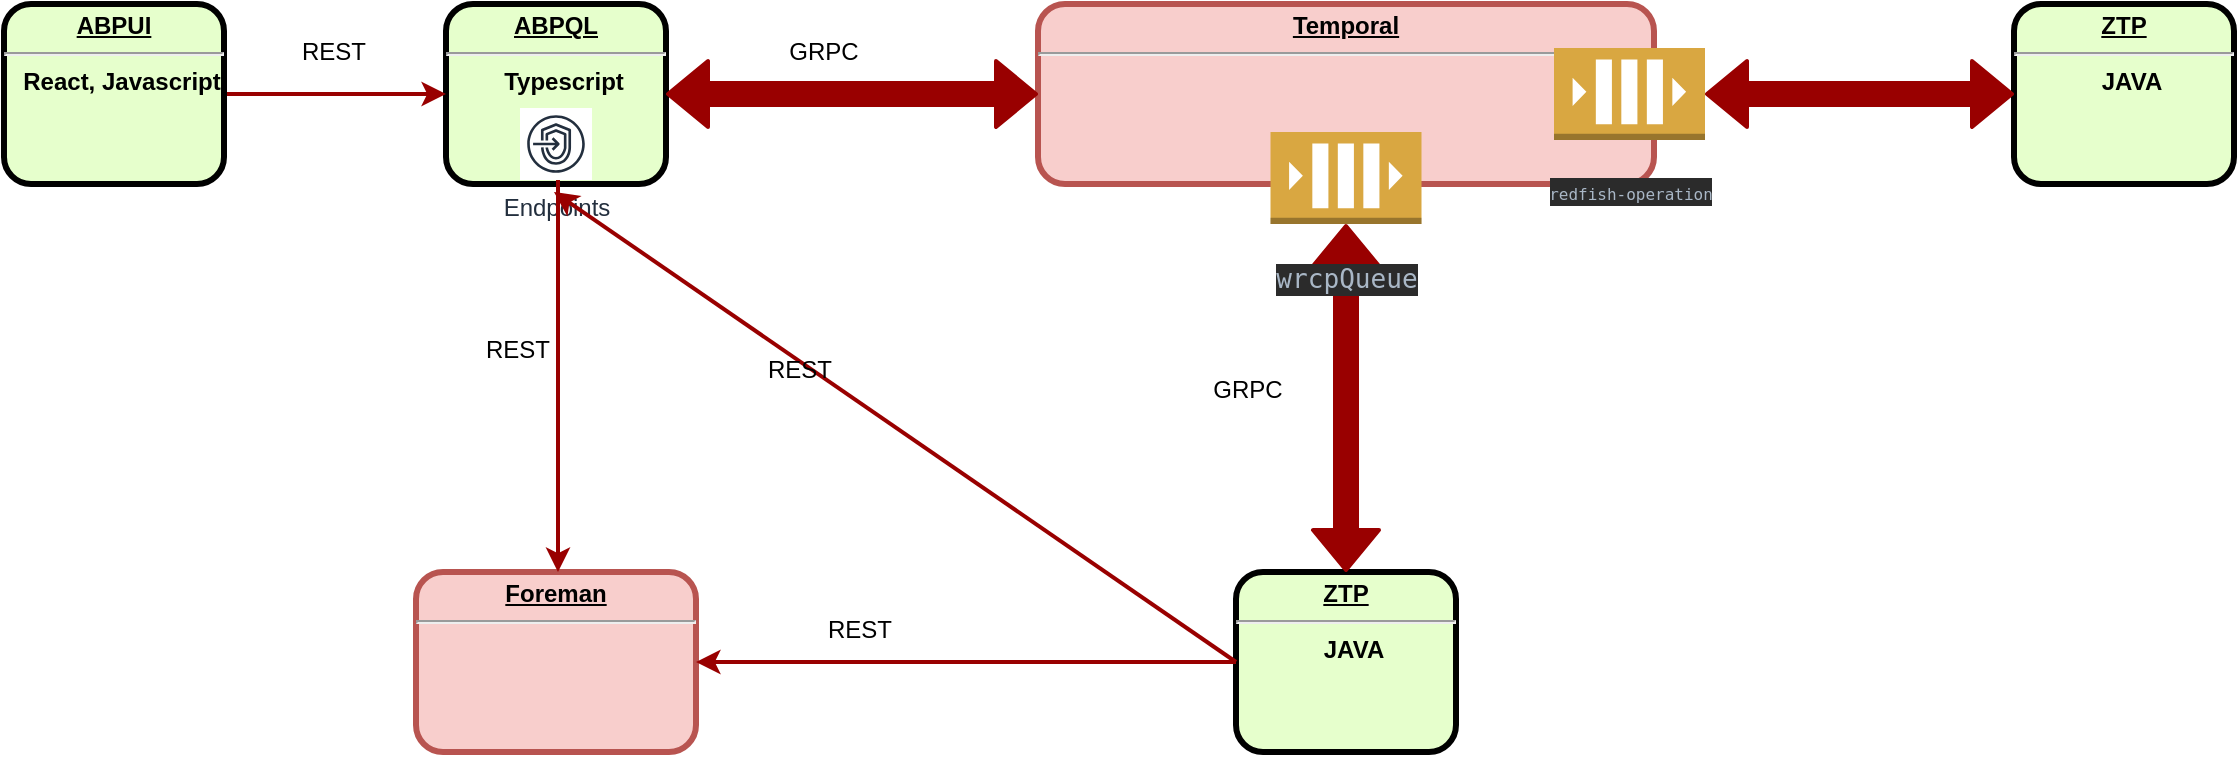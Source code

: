 <mxfile version="21.6.9" type="github">
  <diagram name="Page-1" id="c7558073-3199-34d8-9f00-42111426c3f3">
    <mxGraphModel dx="1462" dy="800" grid="1" gridSize="10" guides="1" tooltips="1" connect="1" arrows="1" fold="1" page="1" pageScale="1" pageWidth="1169" pageHeight="827" background="none" math="0" shadow="0">
      <root>
        <mxCell id="0" />
        <mxCell id="1" parent="0" />
        <mxCell id="2" value="&lt;p style=&quot;margin: 0px; margin-top: 4px; text-align: center; text-decoration: underline;&quot;&gt;&lt;strong&gt;ABPQL&lt;br&gt;&lt;/strong&gt;&lt;/p&gt;&lt;hr&gt;&lt;p style=&quot;margin: 0px; margin-left: 8px;&quot;&gt;Typescript&lt;/p&gt;" style="verticalAlign=middle;align=center;overflow=fill;fontSize=12;fontFamily=Helvetica;html=1;rounded=1;fontStyle=1;strokeWidth=3;fillColor=#E6FFCC" parent="1" vertex="1">
          <mxGeometry x="236" y="236" width="110" height="90" as="geometry" />
        </mxCell>
        <mxCell id="37" value="" style="edgeStyle=none;noEdgeStyle=1;strokeColor=#990000;strokeWidth=2" parent="1" target="2" edge="1">
          <mxGeometry width="100" height="100" relative="1" as="geometry">
            <mxPoint x="120" y="281" as="sourcePoint" />
            <mxPoint x="380" y="90" as="targetPoint" />
          </mxGeometry>
        </mxCell>
        <mxCell id="52" value="REST" style="text;spacingTop=-5;align=center" parent="1" vertex="1">
          <mxGeometry x="165" y="251" width="30" height="20" as="geometry" />
        </mxCell>
        <mxCell id="Vciy-SmRDI5QlQ2o9Kxp-97" value="&lt;p style=&quot;margin: 0px; margin-top: 4px; text-align: center; text-decoration: underline;&quot;&gt;&lt;strong&gt;ABPUI&lt;br&gt;&lt;/strong&gt;&lt;/p&gt;&lt;hr&gt;&lt;p style=&quot;margin: 0px; margin-left: 8px;&quot;&gt;React, Javascript&lt;/p&gt;" style="verticalAlign=middle;align=center;overflow=fill;fontSize=12;fontFamily=Helvetica;html=1;rounded=1;fontStyle=1;strokeWidth=3;fillColor=#E6FFCC" vertex="1" parent="1">
          <mxGeometry x="15" y="236" width="110" height="90" as="geometry" />
        </mxCell>
        <mxCell id="Vciy-SmRDI5QlQ2o9Kxp-100" value="&lt;p style=&quot;margin: 0px; margin-top: 4px; text-align: center; text-decoration: underline;&quot;&gt;&lt;strong&gt;Temporal&lt;br&gt;&lt;/strong&gt;&lt;/p&gt;&lt;hr&gt;&lt;p style=&quot;margin: 0px; margin-left: 8px;&quot;&gt;&lt;br&gt;&lt;/p&gt;" style="verticalAlign=middle;align=center;overflow=fill;fontSize=12;fontFamily=Helvetica;html=1;rounded=1;fontStyle=1;strokeWidth=3;fillColor=#f8cecc;strokeColor=#b85450;" vertex="1" parent="1">
          <mxGeometry x="532" y="236" width="308" height="90" as="geometry" />
        </mxCell>
        <mxCell id="Vciy-SmRDI5QlQ2o9Kxp-103" value="" style="shape=flexArrow;endArrow=classic;startArrow=classic;html=1;rounded=1;entryX=0;entryY=0.5;entryDx=0;entryDy=0;exitX=1;exitY=0.5;exitDx=0;exitDy=0;strokeColor=#990000;strokeWidth=2;fillColor=#990000;" edge="1" parent="1" source="2" target="Vciy-SmRDI5QlQ2o9Kxp-100">
          <mxGeometry width="100" height="100" relative="1" as="geometry">
            <mxPoint x="370" y="351" as="sourcePoint" />
            <mxPoint x="470" y="251" as="targetPoint" />
          </mxGeometry>
        </mxCell>
        <mxCell id="Vciy-SmRDI5QlQ2o9Kxp-104" value="GRPC" style="text;spacingTop=-5;align=center" vertex="1" parent="1">
          <mxGeometry x="410" y="251" width="30" height="20" as="geometry" />
        </mxCell>
        <mxCell id="Vciy-SmRDI5QlQ2o9Kxp-106" value="&lt;p style=&quot;margin: 0px; margin-top: 4px; text-align: center; text-decoration: underline;&quot;&gt;&lt;strong&gt;ZTP&lt;br&gt;&lt;/strong&gt;&lt;/p&gt;&lt;hr&gt;&lt;p style=&quot;margin: 0px; margin-left: 8px;&quot;&gt;JAVA&lt;/p&gt;" style="verticalAlign=middle;align=center;overflow=fill;fontSize=12;fontFamily=Helvetica;html=1;rounded=1;fontStyle=1;strokeWidth=3;fillColor=#E6FFCC" vertex="1" parent="1">
          <mxGeometry x="631" y="520" width="110" height="90" as="geometry" />
        </mxCell>
        <mxCell id="Vciy-SmRDI5QlQ2o9Kxp-107" value="" style="shape=flexArrow;endArrow=classic;startArrow=classic;html=1;rounded=1;entryX=0.5;entryY=1;entryDx=0;entryDy=0;exitX=0.5;exitY=0;exitDx=0;exitDy=0;strokeColor=#990000;strokeWidth=2;fillColor=#990000;entryPerimeter=0;" edge="1" parent="1" source="Vciy-SmRDI5QlQ2o9Kxp-106" target="Vciy-SmRDI5QlQ2o9Kxp-131">
          <mxGeometry width="100" height="100" relative="1" as="geometry">
            <mxPoint x="518" y="400" as="sourcePoint" />
            <mxPoint x="686" y="334" as="targetPoint" />
          </mxGeometry>
        </mxCell>
        <mxCell id="Vciy-SmRDI5QlQ2o9Kxp-108" value="GRPC" style="text;spacingTop=-5;align=center" vertex="1" parent="1">
          <mxGeometry x="622" y="420" width="30" height="20" as="geometry" />
        </mxCell>
        <mxCell id="Vciy-SmRDI5QlQ2o9Kxp-111" value="Endpoints" style="sketch=0;outlineConnect=0;fontColor=#232F3E;gradientColor=none;strokeColor=#232F3E;fillColor=#ffffff;dashed=0;verticalLabelPosition=bottom;verticalAlign=top;align=center;html=1;fontSize=12;fontStyle=0;aspect=fixed;shape=mxgraph.aws4.resourceIcon;resIcon=mxgraph.aws4.endpoints;" vertex="1" parent="1">
          <mxGeometry x="273" y="288" width="36" height="36" as="geometry" />
        </mxCell>
        <mxCell id="Vciy-SmRDI5QlQ2o9Kxp-112" value="&lt;p style=&quot;margin: 0px; margin-top: 4px; text-align: center; text-decoration: underline;&quot;&gt;&lt;strong&gt;Foreman&lt;br&gt;&lt;/strong&gt;&lt;/p&gt;&lt;hr&gt;&lt;p style=&quot;margin: 0px; margin-left: 8px;&quot;&gt;&lt;br&gt;&lt;/p&gt;" style="verticalAlign=middle;align=center;overflow=fill;fontSize=12;fontFamily=Helvetica;html=1;rounded=1;fontStyle=1;strokeWidth=3;fillColor=#f8cecc;strokeColor=#b85450;" vertex="1" parent="1">
          <mxGeometry x="221" y="520" width="140" height="90" as="geometry" />
        </mxCell>
        <mxCell id="Vciy-SmRDI5QlQ2o9Kxp-113" value="" style="edgeStyle=none;noEdgeStyle=1;strokeColor=#990000;strokeWidth=2;entryX=0.5;entryY=0;entryDx=0;entryDy=0;" edge="1" parent="1">
          <mxGeometry width="100" height="100" relative="1" as="geometry">
            <mxPoint x="292" y="324" as="sourcePoint" />
            <mxPoint x="292.0" y="520" as="targetPoint" />
          </mxGeometry>
        </mxCell>
        <mxCell id="Vciy-SmRDI5QlQ2o9Kxp-114" value="REST" style="text;spacingTop=-5;align=center" vertex="1" parent="1">
          <mxGeometry x="257" y="400" width="30" height="20" as="geometry" />
        </mxCell>
        <mxCell id="Vciy-SmRDI5QlQ2o9Kxp-117" value="" style="edgeStyle=none;noEdgeStyle=1;strokeColor=#990000;strokeWidth=2;entryX=1;entryY=0.5;entryDx=0;entryDy=0;" edge="1" parent="1" source="Vciy-SmRDI5QlQ2o9Kxp-106" target="Vciy-SmRDI5QlQ2o9Kxp-112">
          <mxGeometry width="100" height="100" relative="1" as="geometry">
            <mxPoint x="540" y="565" as="sourcePoint" />
            <mxPoint x="302.0" y="530" as="targetPoint" />
          </mxGeometry>
        </mxCell>
        <mxCell id="Vciy-SmRDI5QlQ2o9Kxp-118" value="" style="edgeStyle=none;noEdgeStyle=1;strokeColor=#990000;strokeWidth=2;exitX=0;exitY=0.5;exitDx=0;exitDy=0;" edge="1" parent="1" source="Vciy-SmRDI5QlQ2o9Kxp-106">
          <mxGeometry width="100" height="100" relative="1" as="geometry">
            <mxPoint x="552" y="575" as="sourcePoint" />
            <mxPoint x="290" y="330" as="targetPoint" />
          </mxGeometry>
        </mxCell>
        <mxCell id="Vciy-SmRDI5QlQ2o9Kxp-119" value="REST" style="text;spacingTop=-5;align=center" vertex="1" parent="1">
          <mxGeometry x="398" y="410" width="30" height="20" as="geometry" />
        </mxCell>
        <mxCell id="Vciy-SmRDI5QlQ2o9Kxp-120" value="REST" style="text;spacingTop=-5;align=center" vertex="1" parent="1">
          <mxGeometry x="428" y="540" width="30" height="20" as="geometry" />
        </mxCell>
        <mxCell id="Vciy-SmRDI5QlQ2o9Kxp-121" value="&lt;p style=&quot;margin: 0px; margin-top: 4px; text-align: center; text-decoration: underline;&quot;&gt;&lt;strong&gt;ZTP&lt;br&gt;&lt;/strong&gt;&lt;/p&gt;&lt;hr&gt;&lt;p style=&quot;margin: 0px; margin-left: 8px;&quot;&gt;JAVA&lt;/p&gt;" style="verticalAlign=middle;align=center;overflow=fill;fontSize=12;fontFamily=Helvetica;html=1;rounded=1;fontStyle=1;strokeWidth=3;fillColor=#E6FFCC" vertex="1" parent="1">
          <mxGeometry x="1020" y="236" width="110" height="90" as="geometry" />
        </mxCell>
        <mxCell id="Vciy-SmRDI5QlQ2o9Kxp-127" value="" style="shape=flexArrow;endArrow=classic;startArrow=classic;html=1;rounded=1;exitX=0;exitY=0.5;exitDx=0;exitDy=0;strokeColor=#990000;strokeWidth=2;fillColor=#990000;" edge="1" parent="1" source="Vciy-SmRDI5QlQ2o9Kxp-121" target="Vciy-SmRDI5QlQ2o9Kxp-124">
          <mxGeometry width="100" height="100" relative="1" as="geometry">
            <mxPoint x="1020" y="279" as="sourcePoint" />
            <mxPoint x="690" y="280" as="targetPoint" />
          </mxGeometry>
        </mxCell>
        <mxCell id="Vciy-SmRDI5QlQ2o9Kxp-124" value="&lt;div style=&quot;background-color:#2b2b2b;color:#a9b7c6&quot;&gt;&lt;pre style=&quot;font-family: &amp;quot;JetBrains Mono&amp;quot;, monospace;&quot;&gt;&lt;div style=&quot;&quot;&gt;&lt;pre style=&quot;font-family: &amp;quot;JetBrains Mono&amp;quot;, monospace;&quot;&gt;&lt;font style=&quot;font-size: 8px;&quot;&gt;redfish-operation&lt;/font&gt;&lt;/pre&gt;&lt;/div&gt;&lt;/pre&gt;&lt;/div&gt;" style="outlineConnect=0;dashed=0;verticalLabelPosition=bottom;verticalAlign=top;align=center;html=1;shape=mxgraph.aws3.queue;fillColor=#D9A741;gradientColor=none;" vertex="1" parent="1">
          <mxGeometry x="790" y="258" width="75.5" height="46" as="geometry" />
        </mxCell>
        <mxCell id="Vciy-SmRDI5QlQ2o9Kxp-131" value="&lt;div style=&quot;background-color:#2b2b2b;color:#a9b7c6&quot;&gt;&lt;pre style=&quot;font-family: &amp;quot;JetBrains Mono&amp;quot;, monospace;&quot;&gt;&lt;div style=&quot;&quot;&gt;&lt;pre style=&quot;font-family: &amp;quot;JetBrains Mono&amp;quot;, monospace;&quot;&gt;&lt;pre style=&quot;font-family:&#39;JetBrains Mono&#39;,monospace;font-size:9.8pt;&quot;&gt;&lt;div&gt;&lt;pre style=&quot;font-family:&#39;JetBrains Mono&#39;,monospace;font-size:9.8pt;&quot;&gt;wrcpQueue&lt;/pre&gt;&lt;/div&gt;&lt;/pre&gt;&lt;/pre&gt;&lt;/div&gt;&lt;/pre&gt;&lt;/div&gt;" style="outlineConnect=0;dashed=0;verticalLabelPosition=bottom;verticalAlign=top;align=center;html=1;shape=mxgraph.aws3.queue;fillColor=#D9A741;gradientColor=none;" vertex="1" parent="1">
          <mxGeometry x="648.25" y="300" width="75.5" height="46" as="geometry" />
        </mxCell>
      </root>
    </mxGraphModel>
  </diagram>
</mxfile>
